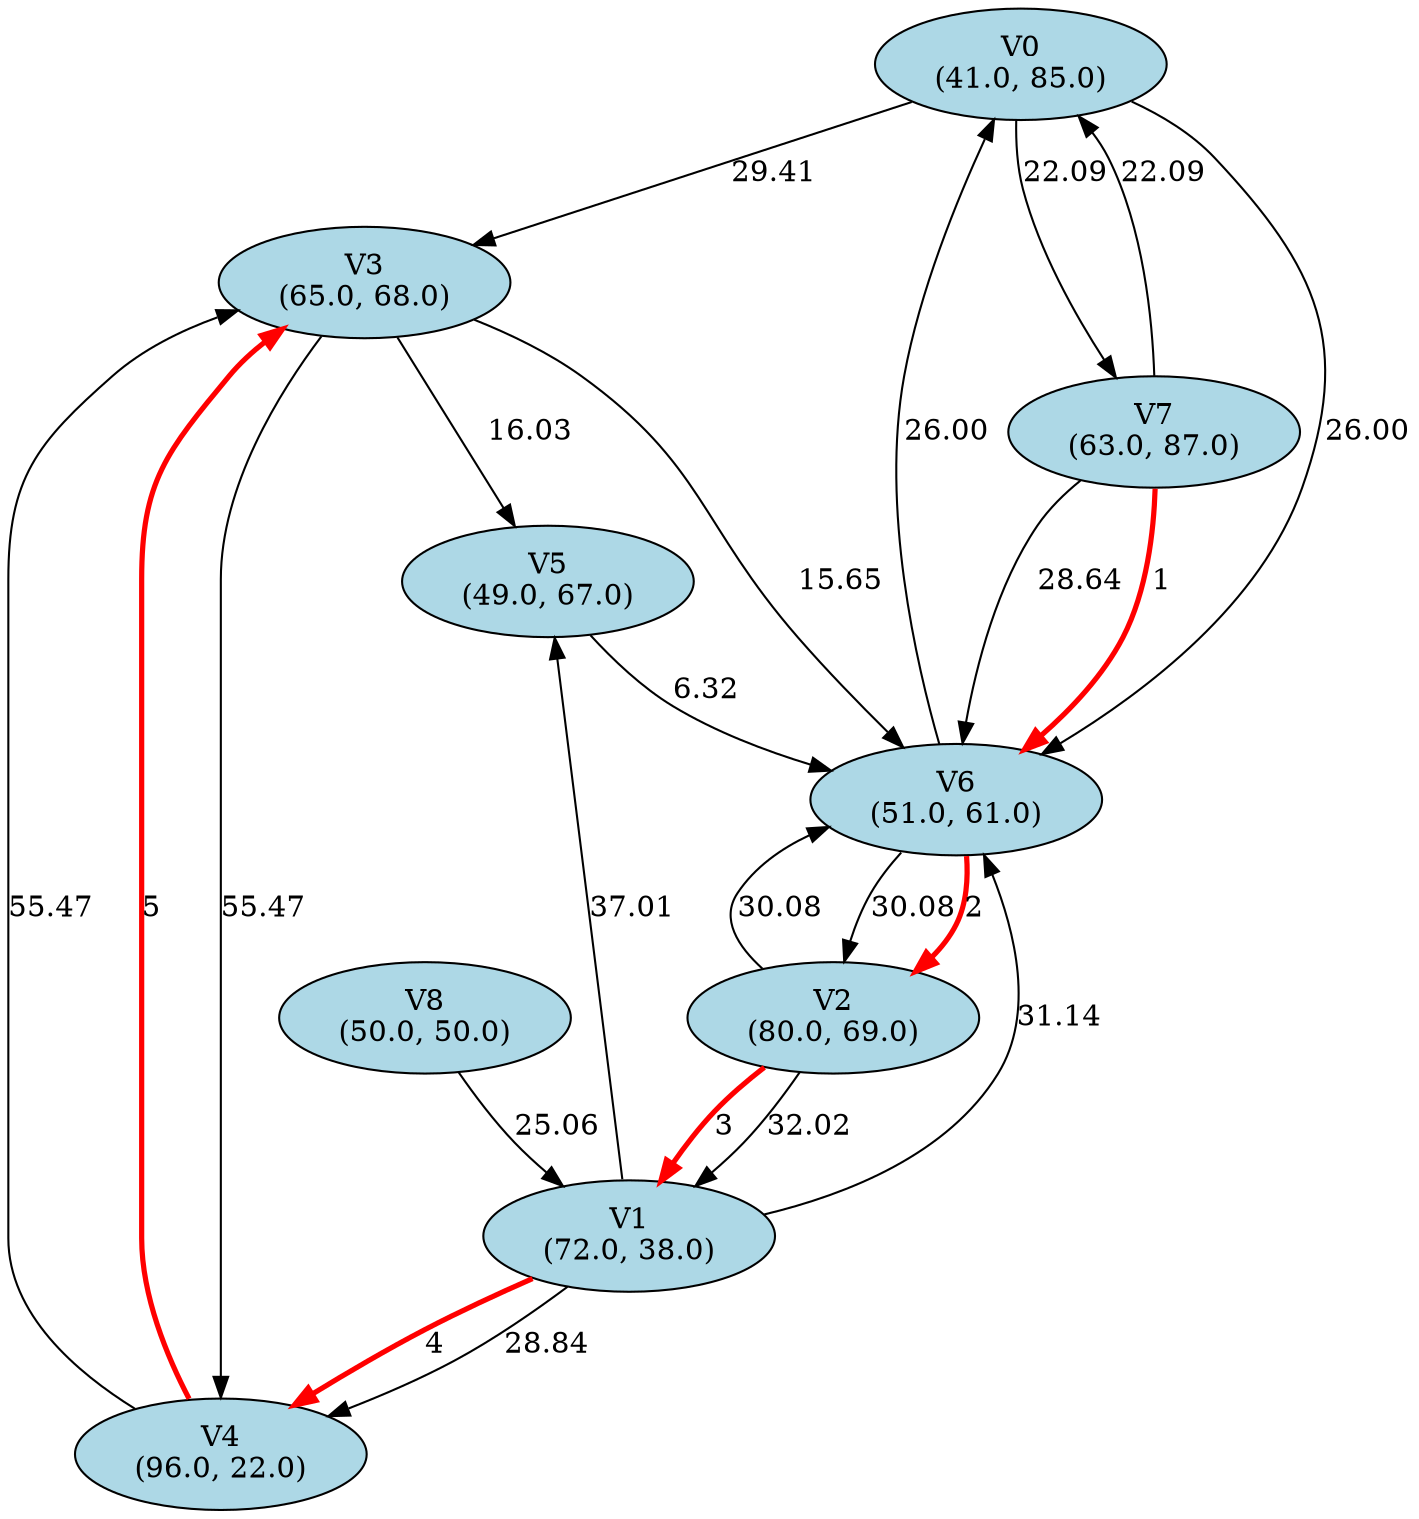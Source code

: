 digraph G {
  node [shape=ellipse, style=filled, fillcolor=lightblue];
  "V0" [label="V0\n(41.0, 85.0)"];
  "V1" [label="V1\n(72.0, 38.0)"];
  "V2" [label="V2\n(80.0, 69.0)"];
  "V3" [label="V3\n(65.0, 68.0)"];
  "V4" [label="V4\n(96.0, 22.0)"];
  "V5" [label="V5\n(49.0, 67.0)"];
  "V6" [label="V6\n(51.0, 61.0)"];
  "V7" [label="V7\n(63.0, 87.0)"];
  "V8" [label="V8\n(50.0, 50.0)"];
  "V0" -> "V7" [label="22.09"];
  "V0" -> "V6" [label="26.00"];
  "V0" -> "V3" [label="29.41"];
  "V1" -> "V6" [label="31.14"];
  "V1" -> "V5" [label="37.01"];
  "V1" -> "V4" [label="28.84"];
  "V2" -> "V6" [label="30.08"];
  "V2" -> "V1" [label="32.02"];
  "V3" -> "V6" [label="15.65"];
  "V3" -> "V5" [label="16.03"];
  "V3" -> "V4" [label="55.47"];
  "V4" -> "V3" [label="55.47"];
  "V5" -> "V6" [label="6.32"];
  "V6" -> "V2" [label="30.08"];
  "V6" -> "V0" [label="26.00"];
  "V7" -> "V6" [label="28.64"];
  "V7" -> "V0" [label="22.09"];
  "V8" -> "V1" [label="25.06"];
  "V4" -> "V3" [color=red, penwidth=2.5, label="5"];
  "V1" -> "V4" [color=red, penwidth=2.5, label="4"];
  "V2" -> "V1" [color=red, penwidth=2.5, label="3"];
  "V6" -> "V2" [color=red, penwidth=2.5, label="2"];
  "V7" -> "V6" [color=red, penwidth=2.5, label="1"];
}
